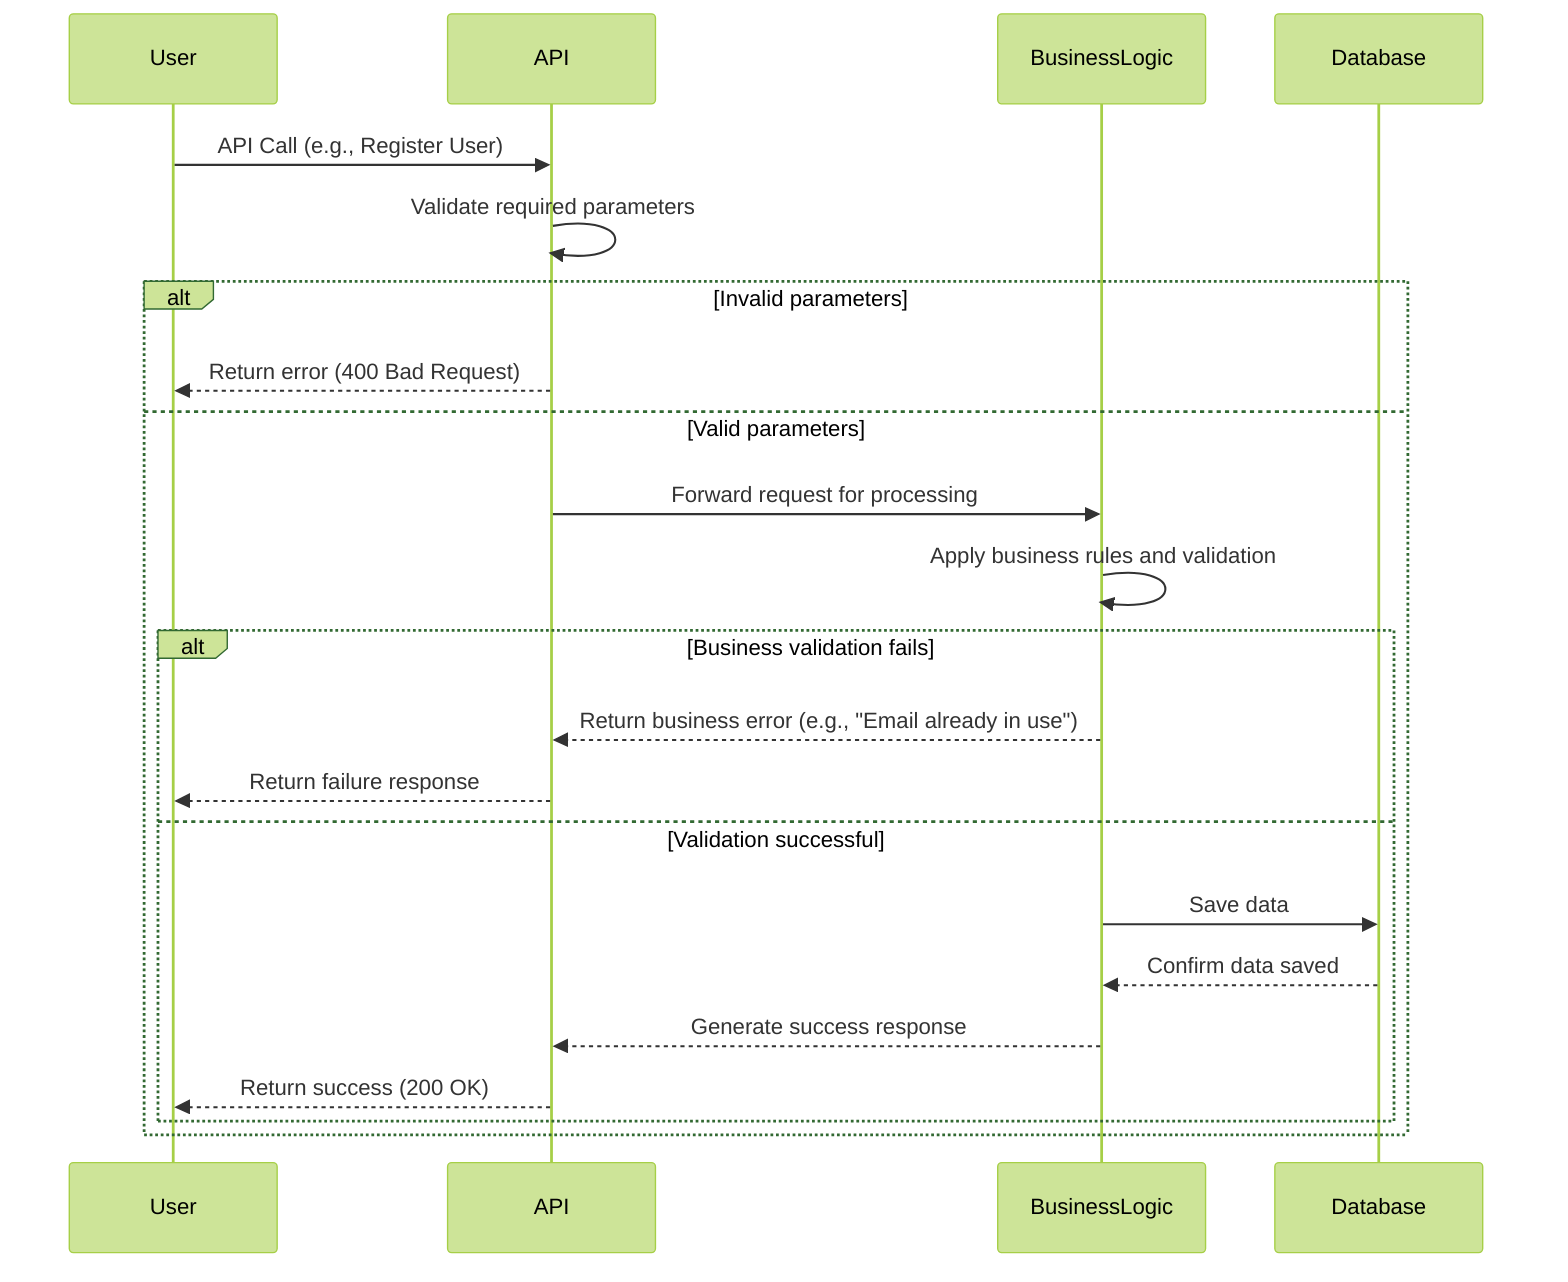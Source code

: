 ---
config:
  theme: forest
---
sequenceDiagram
participant User
participant API
participant BusinessLogic
participant Database
User->>API: API Call (e.g., Register User)
API->>API: Validate required parameters
alt Invalid parameters
    API-->>User: Return error (400 Bad Request)
else Valid parameters
    API->>BusinessLogic: Forward request for processing
    BusinessLogic->>BusinessLogic: Apply business rules and validation
    alt Business validation fails
        BusinessLogic-->>API: Return business error (e.g., "Email already in use")
        API-->>User: Return failure response
    else Validation successful
        BusinessLogic->>Database: Save data
        Database-->>BusinessLogic: Confirm data saved
        BusinessLogic-->>API: Generate success response
        API-->>User: Return success (200 OK)
    end
end